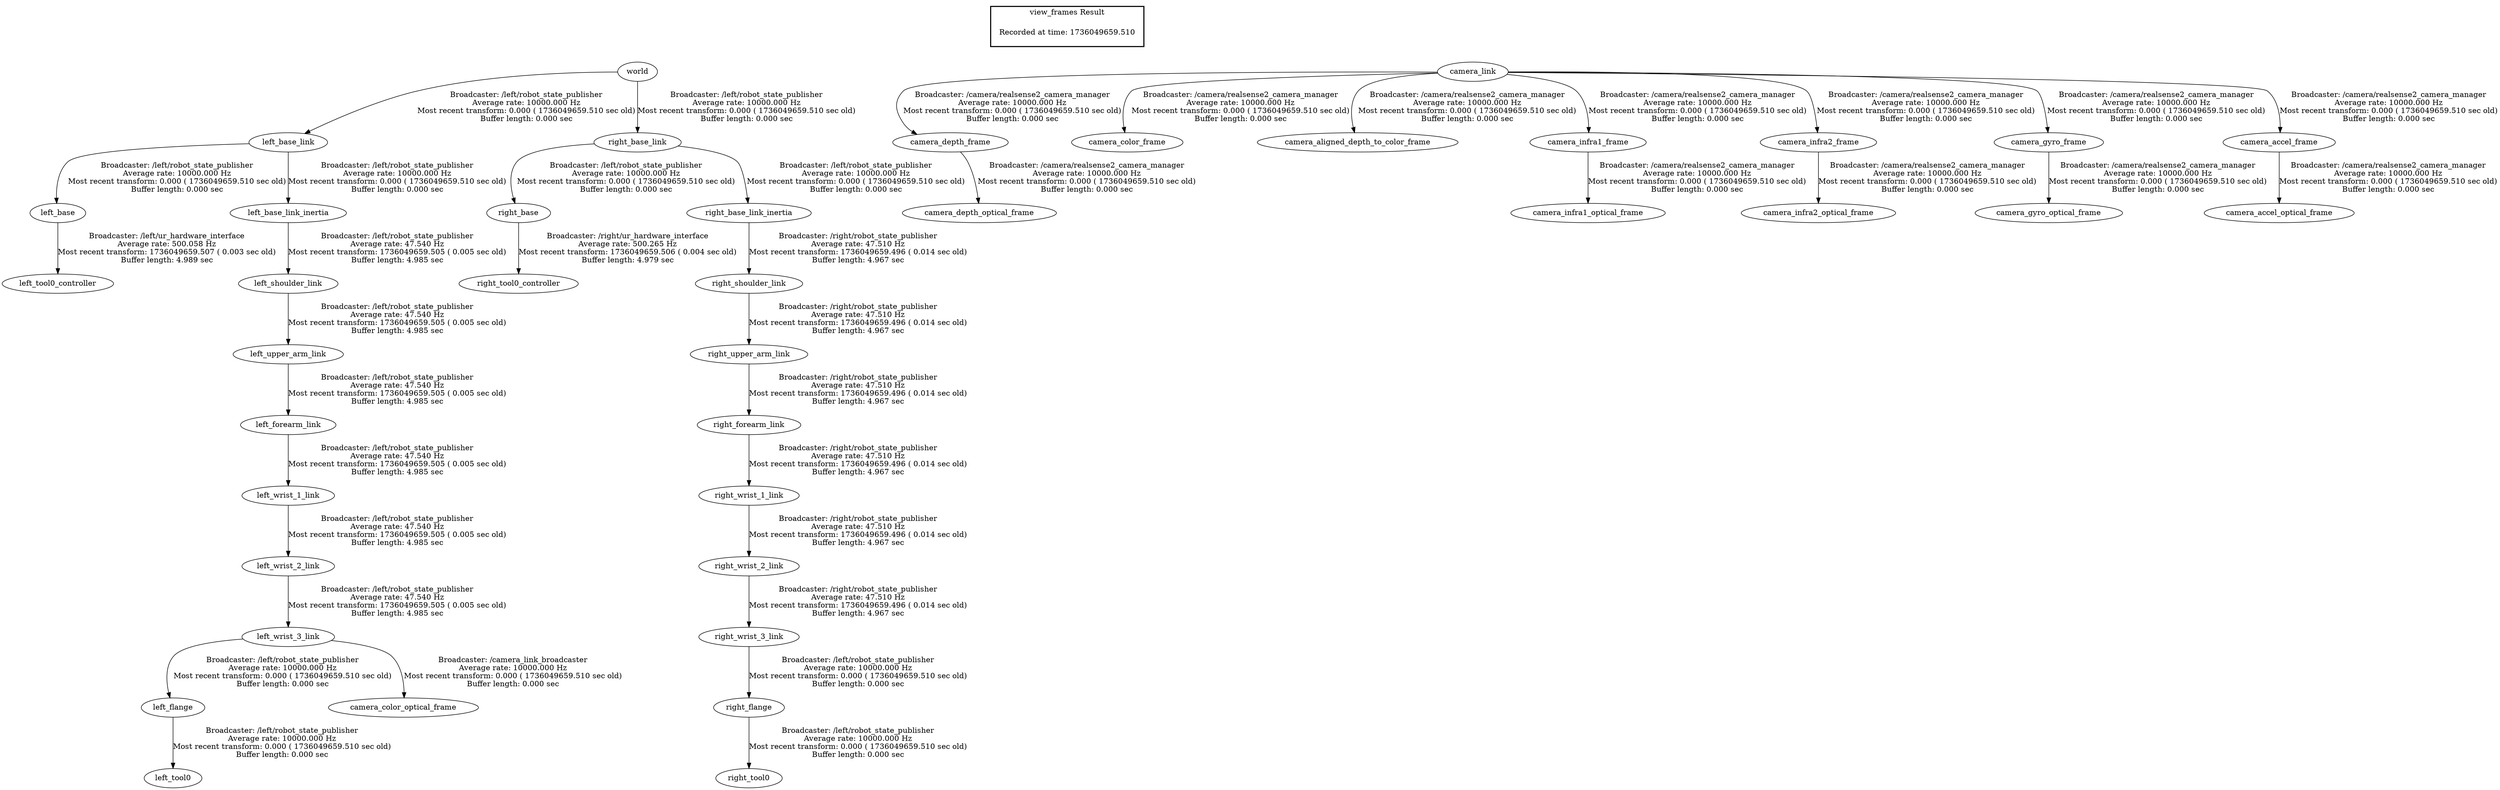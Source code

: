 digraph G {
"left_base" -> "left_tool0_controller"[label="Broadcaster: /left/ur_hardware_interface\nAverage rate: 500.058 Hz\nMost recent transform: 1736049659.507 ( 0.003 sec old)\nBuffer length: 4.989 sec\n"];
"left_base_link" -> "left_base"[label="Broadcaster: /left/robot_state_publisher\nAverage rate: 10000.000 Hz\nMost recent transform: 0.000 ( 1736049659.510 sec old)\nBuffer length: 0.000 sec\n"];
"world" -> "left_base_link"[label="Broadcaster: /left/robot_state_publisher\nAverage rate: 10000.000 Hz\nMost recent transform: 0.000 ( 1736049659.510 sec old)\nBuffer length: 0.000 sec\n"];
"left_base_link" -> "left_base_link_inertia"[label="Broadcaster: /left/robot_state_publisher\nAverage rate: 10000.000 Hz\nMost recent transform: 0.000 ( 1736049659.510 sec old)\nBuffer length: 0.000 sec\n"];
"left_flange" -> "left_tool0"[label="Broadcaster: /left/robot_state_publisher\nAverage rate: 10000.000 Hz\nMost recent transform: 0.000 ( 1736049659.510 sec old)\nBuffer length: 0.000 sec\n"];
"left_wrist_3_link" -> "left_flange"[label="Broadcaster: /left/robot_state_publisher\nAverage rate: 10000.000 Hz\nMost recent transform: 0.000 ( 1736049659.510 sec old)\nBuffer length: 0.000 sec\n"];
"left_wrist_2_link" -> "left_wrist_3_link"[label="Broadcaster: /left/robot_state_publisher\nAverage rate: 47.540 Hz\nMost recent transform: 1736049659.505 ( 0.005 sec old)\nBuffer length: 4.985 sec\n"];
"right_base_link" -> "right_base"[label="Broadcaster: /left/robot_state_publisher\nAverage rate: 10000.000 Hz\nMost recent transform: 0.000 ( 1736049659.510 sec old)\nBuffer length: 0.000 sec\n"];
"world" -> "right_base_link"[label="Broadcaster: /left/robot_state_publisher\nAverage rate: 10000.000 Hz\nMost recent transform: 0.000 ( 1736049659.510 sec old)\nBuffer length: 0.000 sec\n"];
"right_base_link" -> "right_base_link_inertia"[label="Broadcaster: /left/robot_state_publisher\nAverage rate: 10000.000 Hz\nMost recent transform: 0.000 ( 1736049659.510 sec old)\nBuffer length: 0.000 sec\n"];
"right_flange" -> "right_tool0"[label="Broadcaster: /left/robot_state_publisher\nAverage rate: 10000.000 Hz\nMost recent transform: 0.000 ( 1736049659.510 sec old)\nBuffer length: 0.000 sec\n"];
"right_wrist_3_link" -> "right_flange"[label="Broadcaster: /left/robot_state_publisher\nAverage rate: 10000.000 Hz\nMost recent transform: 0.000 ( 1736049659.510 sec old)\nBuffer length: 0.000 sec\n"];
"right_wrist_2_link" -> "right_wrist_3_link"[label="Broadcaster: /right/robot_state_publisher\nAverage rate: 47.510 Hz\nMost recent transform: 1736049659.496 ( 0.014 sec old)\nBuffer length: 4.967 sec\n"];
"left_upper_arm_link" -> "left_forearm_link"[label="Broadcaster: /left/robot_state_publisher\nAverage rate: 47.540 Hz\nMost recent transform: 1736049659.505 ( 0.005 sec old)\nBuffer length: 4.985 sec\n"];
"left_shoulder_link" -> "left_upper_arm_link"[label="Broadcaster: /left/robot_state_publisher\nAverage rate: 47.540 Hz\nMost recent transform: 1736049659.505 ( 0.005 sec old)\nBuffer length: 4.985 sec\n"];
"left_base_link_inertia" -> "left_shoulder_link"[label="Broadcaster: /left/robot_state_publisher\nAverage rate: 47.540 Hz\nMost recent transform: 1736049659.505 ( 0.005 sec old)\nBuffer length: 4.985 sec\n"];
"left_forearm_link" -> "left_wrist_1_link"[label="Broadcaster: /left/robot_state_publisher\nAverage rate: 47.540 Hz\nMost recent transform: 1736049659.505 ( 0.005 sec old)\nBuffer length: 4.985 sec\n"];
"left_wrist_1_link" -> "left_wrist_2_link"[label="Broadcaster: /left/robot_state_publisher\nAverage rate: 47.540 Hz\nMost recent transform: 1736049659.505 ( 0.005 sec old)\nBuffer length: 4.985 sec\n"];
"camera_link" -> "camera_depth_frame"[label="Broadcaster: /camera/realsense2_camera_manager\nAverage rate: 10000.000 Hz\nMost recent transform: 0.000 ( 1736049659.510 sec old)\nBuffer length: 0.000 sec\n"];
"camera_depth_frame" -> "camera_depth_optical_frame"[label="Broadcaster: /camera/realsense2_camera_manager\nAverage rate: 10000.000 Hz\nMost recent transform: 0.000 ( 1736049659.510 sec old)\nBuffer length: 0.000 sec\n"];
"camera_link" -> "camera_color_frame"[label="Broadcaster: /camera/realsense2_camera_manager\nAverage rate: 10000.000 Hz\nMost recent transform: 0.000 ( 1736049659.510 sec old)\nBuffer length: 0.000 sec\n"];
"left_wrist_3_link" -> "camera_color_optical_frame"[label="Broadcaster: /camera_link_broadcaster\nAverage rate: 10000.000 Hz\nMost recent transform: 0.000 ( 1736049659.510 sec old)\nBuffer length: 0.000 sec\n"];
"camera_link" -> "camera_aligned_depth_to_color_frame"[label="Broadcaster: /camera/realsense2_camera_manager\nAverage rate: 10000.000 Hz\nMost recent transform: 0.000 ( 1736049659.510 sec old)\nBuffer length: 0.000 sec\n"];
"camera_link" -> "camera_infra1_frame"[label="Broadcaster: /camera/realsense2_camera_manager\nAverage rate: 10000.000 Hz\nMost recent transform: 0.000 ( 1736049659.510 sec old)\nBuffer length: 0.000 sec\n"];
"camera_infra1_frame" -> "camera_infra1_optical_frame"[label="Broadcaster: /camera/realsense2_camera_manager\nAverage rate: 10000.000 Hz\nMost recent transform: 0.000 ( 1736049659.510 sec old)\nBuffer length: 0.000 sec\n"];
"camera_link" -> "camera_infra2_frame"[label="Broadcaster: /camera/realsense2_camera_manager\nAverage rate: 10000.000 Hz\nMost recent transform: 0.000 ( 1736049659.510 sec old)\nBuffer length: 0.000 sec\n"];
"camera_infra2_frame" -> "camera_infra2_optical_frame"[label="Broadcaster: /camera/realsense2_camera_manager\nAverage rate: 10000.000 Hz\nMost recent transform: 0.000 ( 1736049659.510 sec old)\nBuffer length: 0.000 sec\n"];
"camera_link" -> "camera_gyro_frame"[label="Broadcaster: /camera/realsense2_camera_manager\nAverage rate: 10000.000 Hz\nMost recent transform: 0.000 ( 1736049659.510 sec old)\nBuffer length: 0.000 sec\n"];
"camera_gyro_frame" -> "camera_gyro_optical_frame"[label="Broadcaster: /camera/realsense2_camera_manager\nAverage rate: 10000.000 Hz\nMost recent transform: 0.000 ( 1736049659.510 sec old)\nBuffer length: 0.000 sec\n"];
"camera_link" -> "camera_accel_frame"[label="Broadcaster: /camera/realsense2_camera_manager\nAverage rate: 10000.000 Hz\nMost recent transform: 0.000 ( 1736049659.510 sec old)\nBuffer length: 0.000 sec\n"];
"camera_accel_frame" -> "camera_accel_optical_frame"[label="Broadcaster: /camera/realsense2_camera_manager\nAverage rate: 10000.000 Hz\nMost recent transform: 0.000 ( 1736049659.510 sec old)\nBuffer length: 0.000 sec\n"];
"right_base" -> "right_tool0_controller"[label="Broadcaster: /right/ur_hardware_interface\nAverage rate: 500.265 Hz\nMost recent transform: 1736049659.506 ( 0.004 sec old)\nBuffer length: 4.979 sec\n"];
"right_upper_arm_link" -> "right_forearm_link"[label="Broadcaster: /right/robot_state_publisher\nAverage rate: 47.510 Hz\nMost recent transform: 1736049659.496 ( 0.014 sec old)\nBuffer length: 4.967 sec\n"];
"right_shoulder_link" -> "right_upper_arm_link"[label="Broadcaster: /right/robot_state_publisher\nAverage rate: 47.510 Hz\nMost recent transform: 1736049659.496 ( 0.014 sec old)\nBuffer length: 4.967 sec\n"];
"right_base_link_inertia" -> "right_shoulder_link"[label="Broadcaster: /right/robot_state_publisher\nAverage rate: 47.510 Hz\nMost recent transform: 1736049659.496 ( 0.014 sec old)\nBuffer length: 4.967 sec\n"];
"right_forearm_link" -> "right_wrist_1_link"[label="Broadcaster: /right/robot_state_publisher\nAverage rate: 47.510 Hz\nMost recent transform: 1736049659.496 ( 0.014 sec old)\nBuffer length: 4.967 sec\n"];
"right_wrist_1_link" -> "right_wrist_2_link"[label="Broadcaster: /right/robot_state_publisher\nAverage rate: 47.510 Hz\nMost recent transform: 1736049659.496 ( 0.014 sec old)\nBuffer length: 4.967 sec\n"];
edge [style=invis];
 subgraph cluster_legend { style=bold; color=black; label ="view_frames Result";
"Recorded at time: 1736049659.510"[ shape=plaintext ] ;
 }->"world";
edge [style=invis];
 subgraph cluster_legend { style=bold; color=black; label ="view_frames Result";
"Recorded at time: 1736049659.510"[ shape=plaintext ] ;
 }->"camera_link";
}